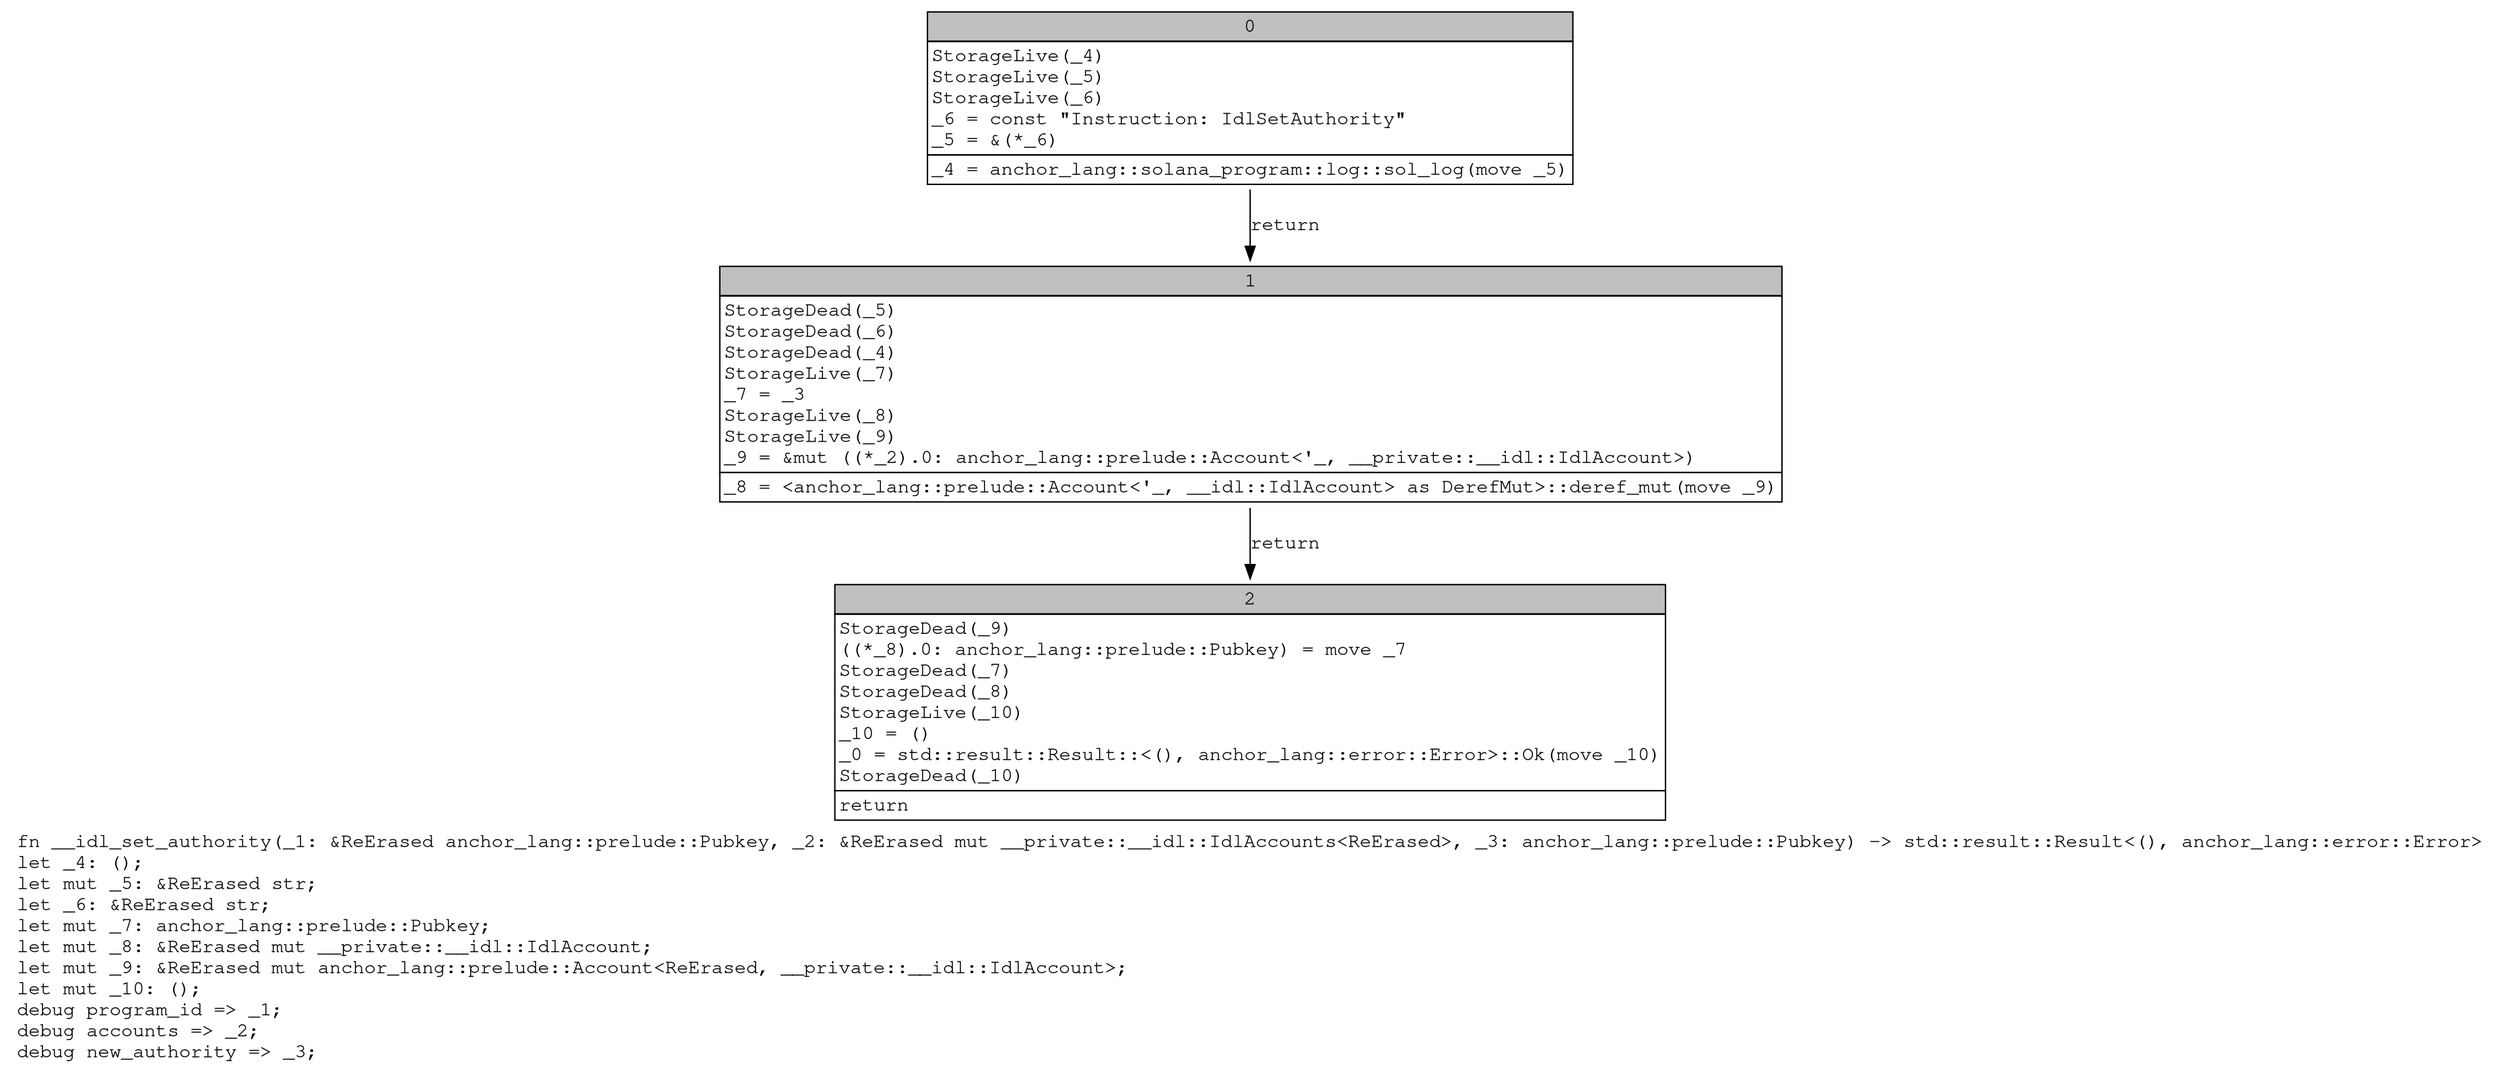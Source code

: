 digraph Mir_0_1145 {
    graph [fontname="Courier, monospace"];
    node [fontname="Courier, monospace"];
    edge [fontname="Courier, monospace"];
    label=<fn __idl_set_authority(_1: &amp;ReErased anchor_lang::prelude::Pubkey, _2: &amp;ReErased mut __private::__idl::IdlAccounts&lt;ReErased&gt;, _3: anchor_lang::prelude::Pubkey) -&gt; std::result::Result&lt;(), anchor_lang::error::Error&gt;<br align="left"/>let _4: ();<br align="left"/>let mut _5: &amp;ReErased str;<br align="left"/>let _6: &amp;ReErased str;<br align="left"/>let mut _7: anchor_lang::prelude::Pubkey;<br align="left"/>let mut _8: &amp;ReErased mut __private::__idl::IdlAccount;<br align="left"/>let mut _9: &amp;ReErased mut anchor_lang::prelude::Account&lt;ReErased, __private::__idl::IdlAccount&gt;;<br align="left"/>let mut _10: ();<br align="left"/>debug program_id =&gt; _1;<br align="left"/>debug accounts =&gt; _2;<br align="left"/>debug new_authority =&gt; _3;<br align="left"/>>;
    bb0__0_1145 [shape="none", label=<<table border="0" cellborder="1" cellspacing="0"><tr><td bgcolor="gray" align="center" colspan="1">0</td></tr><tr><td align="left" balign="left">StorageLive(_4)<br/>StorageLive(_5)<br/>StorageLive(_6)<br/>_6 = const &quot;Instruction: IdlSetAuthority&quot;<br/>_5 = &amp;(*_6)<br/></td></tr><tr><td align="left">_4 = anchor_lang::solana_program::log::sol_log(move _5)</td></tr></table>>];
    bb1__0_1145 [shape="none", label=<<table border="0" cellborder="1" cellspacing="0"><tr><td bgcolor="gray" align="center" colspan="1">1</td></tr><tr><td align="left" balign="left">StorageDead(_5)<br/>StorageDead(_6)<br/>StorageDead(_4)<br/>StorageLive(_7)<br/>_7 = _3<br/>StorageLive(_8)<br/>StorageLive(_9)<br/>_9 = &amp;mut ((*_2).0: anchor_lang::prelude::Account&lt;'_, __private::__idl::IdlAccount&gt;)<br/></td></tr><tr><td align="left">_8 = &lt;anchor_lang::prelude::Account&lt;'_, __idl::IdlAccount&gt; as DerefMut&gt;::deref_mut(move _9)</td></tr></table>>];
    bb2__0_1145 [shape="none", label=<<table border="0" cellborder="1" cellspacing="0"><tr><td bgcolor="gray" align="center" colspan="1">2</td></tr><tr><td align="left" balign="left">StorageDead(_9)<br/>((*_8).0: anchor_lang::prelude::Pubkey) = move _7<br/>StorageDead(_7)<br/>StorageDead(_8)<br/>StorageLive(_10)<br/>_10 = ()<br/>_0 = std::result::Result::&lt;(), anchor_lang::error::Error&gt;::Ok(move _10)<br/>StorageDead(_10)<br/></td></tr><tr><td align="left">return</td></tr></table>>];
    bb0__0_1145 -> bb1__0_1145 [label="return"];
    bb1__0_1145 -> bb2__0_1145 [label="return"];
}
